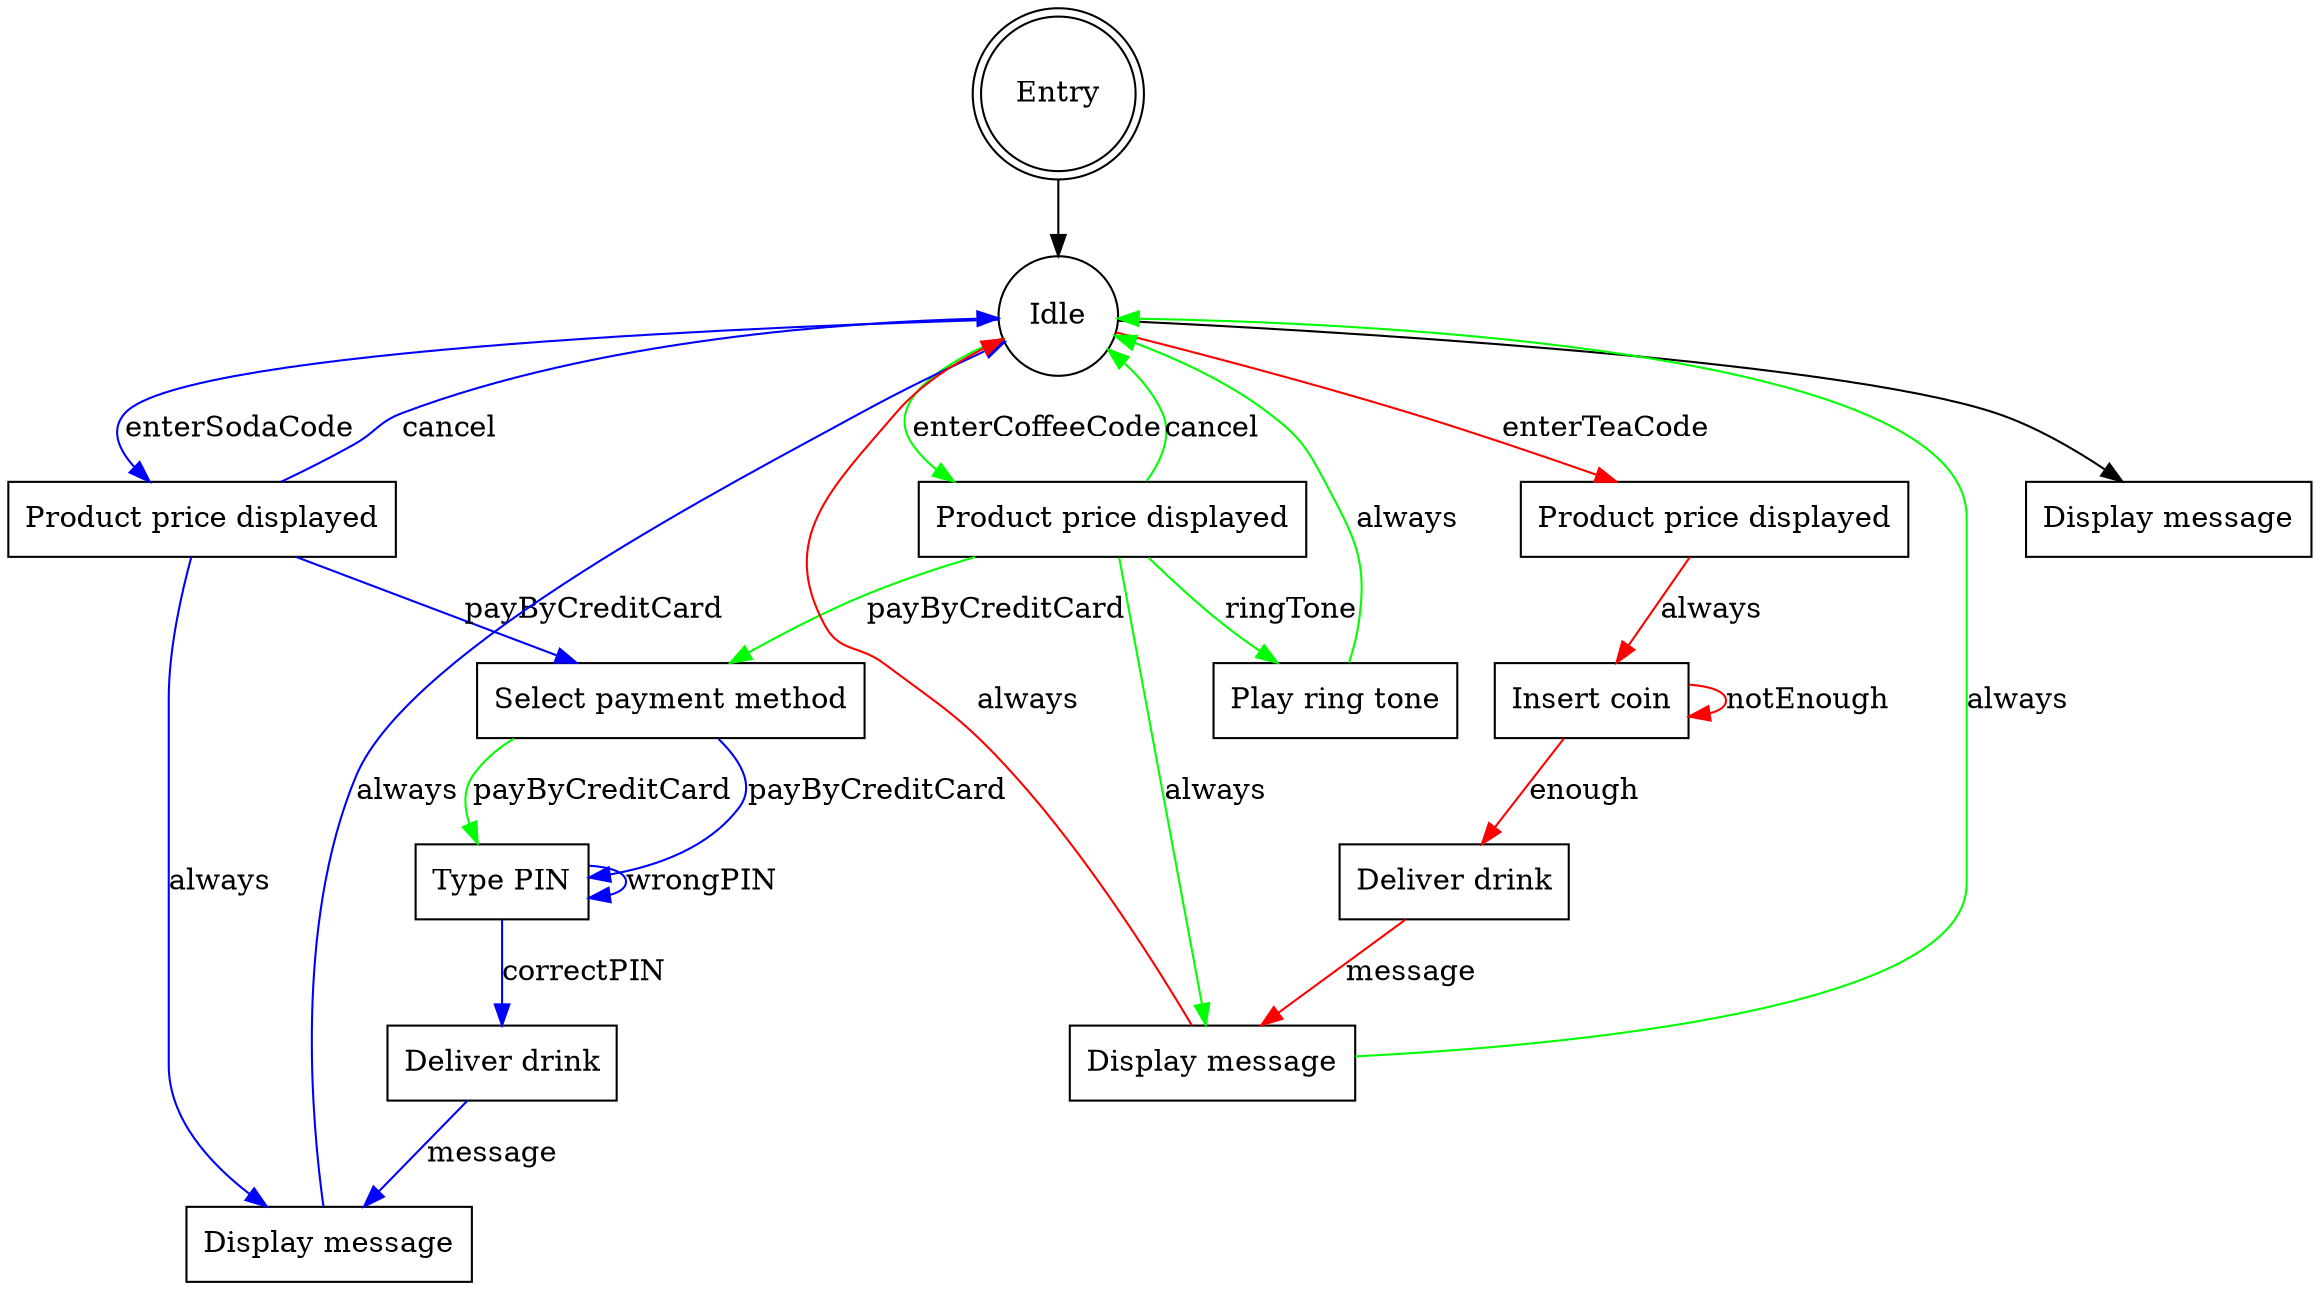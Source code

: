 digraph IntegratedModel {
    // Common Elements
    node [shape = circle];
    entry [label = "Entry", shape = doublecircle];
    idle [label = "Idle"];

    // Variant 1
    node [shape = box];
    productPriceDisplayed1 [label = "Product price displayed"];
    deliverDrink1 [label = "Deliver drink"];
    displayMessage1 [label = "Display message"];
    selectPaymentMethod1 [label = "Select payment method"];
    typePIN1 [label = "Type PIN"];

    // Variant 2
    productPriceDisplayed2 [label = "Product price displayed"];
    deliverDrink2 [label = "Deliver drink"];
    displayMessage2 [label = "Display message"];
    playRingTone [label = "Play ring tone"];

    // Variant 3
    productPriceDisplayed3 [label = "Product price displayed"];
    insertCoin [label = "Insert coin"];

    // Common to All Variants
    node [color = black];
    displayMessage [label = "Display message"];
    idle -> displayMessage;

    // Connections
    entry -> idle;
    idle -> productPriceDisplayed1 [label = "enterSodaCode", color = blue];
    idle -> productPriceDisplayed2 [label = "enterCoffeeCode", color = green];
    idle -> productPriceDisplayed3 [label = "enterTeaCode", color = red];
    productPriceDisplayed1 -> displayMessage1 [label = "always", color = blue];
    productPriceDisplayed1 -> idle [label = "cancel", color = blue];
    displayMessage1 -> idle [label = "always", color = blue];
    productPriceDisplayed1 -> selectPaymentMethod1 [label = "payByCreditCard", color = blue];
    selectPaymentMethod1 -> typePIN1 [label = "payByCreditCard", color = blue];
    typePIN1 -> typePIN1 [label = "wrongPIN", color = blue];
    typePIN1 -> deliverDrink1 [label = "correctPIN", color = blue];
    deliverDrink1 -> displayMessage1 [label = "message", color = blue];
    productPriceDisplayed2 -> displayMessage2 [label = "always", color = green];
    productPriceDisplayed2 -> idle [label = "cancel", color = green];
    displayMessage2 -> idle [label = "always", color = green];
    productPriceDisplayed2 -> playRingTone [label = "ringTone", color = green];
    playRingTone -> idle [label = "always", color = green];
    productPriceDisplayed2 -> selectPaymentMethod1 [label = "payByCreditCard", color = green];
    selectPaymentMethod1 -> typePIN1 [label = "payByCreditCard", color = green];
    productPriceDisplayed3 -> insertCoin [label = "always", color = red];
    insertCoin -> insertCoin [label = "notEnough", color = red];
    insertCoin -> deliverDrink2 [label = "enough", color = red];
    deliverDrink2 -> displayMessage2 [label = "message", color = red];
    displayMessage2 -> idle [label = "always", color = red];
}
